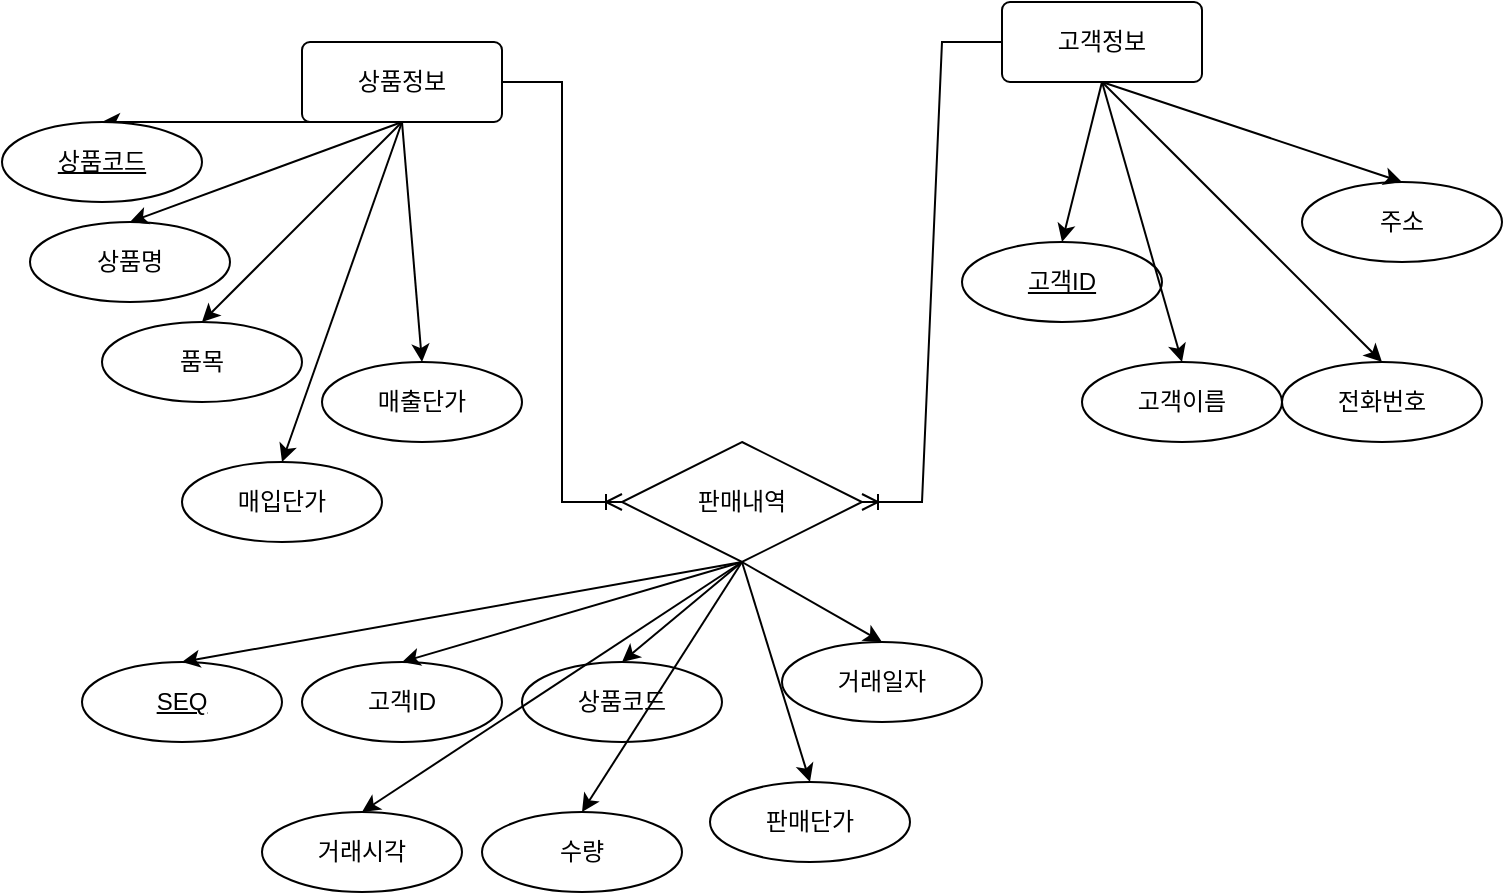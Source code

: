 <mxfile version="21.3.4" type="device">
  <diagram name="Page-1" id="UjbB3RzqP3SQkbSUT_3j">
    <mxGraphModel dx="1434" dy="756" grid="1" gridSize="10" guides="1" tooltips="1" connect="1" arrows="1" fold="1" page="1" pageScale="1" pageWidth="827" pageHeight="1169" math="0" shadow="0">
      <root>
        <mxCell id="0" />
        <mxCell id="1" parent="0" />
        <mxCell id="_1MCTNBQ8G8owL4Rn4Wr-7" style="rounded=0;orthogonalLoop=1;jettySize=auto;html=1;entryX=0.5;entryY=0;entryDx=0;entryDy=0;exitX=0.5;exitY=1;exitDx=0;exitDy=0;" edge="1" parent="1" source="_1MCTNBQ8G8owL4Rn4Wr-1" target="_1MCTNBQ8G8owL4Rn4Wr-2">
          <mxGeometry relative="1" as="geometry" />
        </mxCell>
        <mxCell id="_1MCTNBQ8G8owL4Rn4Wr-1" value="상품정보" style="rounded=1;arcSize=10;whiteSpace=wrap;html=1;align=center;" vertex="1" parent="1">
          <mxGeometry x="160" y="180" width="100" height="40" as="geometry" />
        </mxCell>
        <mxCell id="_1MCTNBQ8G8owL4Rn4Wr-2" value="상품코드" style="ellipse;whiteSpace=wrap;html=1;align=center;fontStyle=4;" vertex="1" parent="1">
          <mxGeometry x="10" y="220" width="100" height="40" as="geometry" />
        </mxCell>
        <mxCell id="_1MCTNBQ8G8owL4Rn4Wr-3" value="상품명" style="ellipse;whiteSpace=wrap;html=1;align=center;" vertex="1" parent="1">
          <mxGeometry x="24" y="270" width="100" height="40" as="geometry" />
        </mxCell>
        <mxCell id="_1MCTNBQ8G8owL4Rn4Wr-4" value="품목" style="ellipse;whiteSpace=wrap;html=1;align=center;" vertex="1" parent="1">
          <mxGeometry x="60" y="320" width="100" height="40" as="geometry" />
        </mxCell>
        <mxCell id="_1MCTNBQ8G8owL4Rn4Wr-5" value="매입단가" style="ellipse;whiteSpace=wrap;html=1;align=center;" vertex="1" parent="1">
          <mxGeometry x="100" y="390" width="100" height="40" as="geometry" />
        </mxCell>
        <mxCell id="_1MCTNBQ8G8owL4Rn4Wr-6" value="매출단가" style="ellipse;whiteSpace=wrap;html=1;align=center;" vertex="1" parent="1">
          <mxGeometry x="170" y="340" width="100" height="40" as="geometry" />
        </mxCell>
        <mxCell id="_1MCTNBQ8G8owL4Rn4Wr-8" style="rounded=0;orthogonalLoop=1;jettySize=auto;html=1;entryX=0.5;entryY=0;entryDx=0;entryDy=0;exitX=0.5;exitY=1;exitDx=0;exitDy=0;" edge="1" parent="1" source="_1MCTNBQ8G8owL4Rn4Wr-1" target="_1MCTNBQ8G8owL4Rn4Wr-3">
          <mxGeometry relative="1" as="geometry">
            <mxPoint x="290" y="80" as="sourcePoint" />
            <mxPoint x="70" y="160" as="targetPoint" />
          </mxGeometry>
        </mxCell>
        <mxCell id="_1MCTNBQ8G8owL4Rn4Wr-9" style="rounded=0;orthogonalLoop=1;jettySize=auto;html=1;entryX=0.5;entryY=0;entryDx=0;entryDy=0;exitX=0.5;exitY=1;exitDx=0;exitDy=0;" edge="1" parent="1" source="_1MCTNBQ8G8owL4Rn4Wr-1" target="_1MCTNBQ8G8owL4Rn4Wr-4">
          <mxGeometry relative="1" as="geometry">
            <mxPoint x="290" y="80" as="sourcePoint" />
            <mxPoint x="180" y="160" as="targetPoint" />
          </mxGeometry>
        </mxCell>
        <mxCell id="_1MCTNBQ8G8owL4Rn4Wr-10" style="rounded=0;orthogonalLoop=1;jettySize=auto;html=1;entryX=0.5;entryY=0;entryDx=0;entryDy=0;exitX=0.5;exitY=1;exitDx=0;exitDy=0;" edge="1" parent="1" source="_1MCTNBQ8G8owL4Rn4Wr-1" target="_1MCTNBQ8G8owL4Rn4Wr-5">
          <mxGeometry relative="1" as="geometry">
            <mxPoint x="330" y="100" as="sourcePoint" />
            <mxPoint x="290" y="160" as="targetPoint" />
          </mxGeometry>
        </mxCell>
        <mxCell id="_1MCTNBQ8G8owL4Rn4Wr-11" style="rounded=0;orthogonalLoop=1;jettySize=auto;html=1;entryX=0.5;entryY=0;entryDx=0;entryDy=0;exitX=0.5;exitY=1;exitDx=0;exitDy=0;" edge="1" parent="1" source="_1MCTNBQ8G8owL4Rn4Wr-1" target="_1MCTNBQ8G8owL4Rn4Wr-6">
          <mxGeometry relative="1" as="geometry">
            <mxPoint x="290" y="80" as="sourcePoint" />
            <mxPoint x="400" y="160" as="targetPoint" />
          </mxGeometry>
        </mxCell>
        <mxCell id="_1MCTNBQ8G8owL4Rn4Wr-12" value="고객정보" style="rounded=1;arcSize=10;whiteSpace=wrap;html=1;align=center;" vertex="1" parent="1">
          <mxGeometry x="510" y="160" width="100" height="40" as="geometry" />
        </mxCell>
        <mxCell id="_1MCTNBQ8G8owL4Rn4Wr-13" value="고객ID" style="ellipse;whiteSpace=wrap;html=1;align=center;fontStyle=4;" vertex="1" parent="1">
          <mxGeometry x="490" y="280" width="100" height="40" as="geometry" />
        </mxCell>
        <mxCell id="_1MCTNBQ8G8owL4Rn4Wr-14" value="고객이름" style="ellipse;whiteSpace=wrap;html=1;align=center;" vertex="1" parent="1">
          <mxGeometry x="550" y="340" width="100" height="40" as="geometry" />
        </mxCell>
        <mxCell id="_1MCTNBQ8G8owL4Rn4Wr-15" value="전화번호" style="ellipse;whiteSpace=wrap;html=1;align=center;" vertex="1" parent="1">
          <mxGeometry x="650" y="340" width="100" height="40" as="geometry" />
        </mxCell>
        <mxCell id="_1MCTNBQ8G8owL4Rn4Wr-16" value="주소" style="ellipse;whiteSpace=wrap;html=1;align=center;" vertex="1" parent="1">
          <mxGeometry x="660" y="250" width="100" height="40" as="geometry" />
        </mxCell>
        <mxCell id="_1MCTNBQ8G8owL4Rn4Wr-17" style="rounded=0;orthogonalLoop=1;jettySize=auto;html=1;entryX=0.5;entryY=0;entryDx=0;entryDy=0;exitX=0.5;exitY=1;exitDx=0;exitDy=0;" edge="1" parent="1" source="_1MCTNBQ8G8owL4Rn4Wr-12" target="_1MCTNBQ8G8owL4Rn4Wr-13">
          <mxGeometry relative="1" as="geometry">
            <mxPoint x="1020" y="390" as="sourcePoint" />
            <mxPoint x="800" y="450" as="targetPoint" />
          </mxGeometry>
        </mxCell>
        <mxCell id="_1MCTNBQ8G8owL4Rn4Wr-18" style="rounded=0;orthogonalLoop=1;jettySize=auto;html=1;entryX=0.5;entryY=0;entryDx=0;entryDy=0;exitX=0.5;exitY=1;exitDx=0;exitDy=0;" edge="1" parent="1" source="_1MCTNBQ8G8owL4Rn4Wr-12" target="_1MCTNBQ8G8owL4Rn4Wr-14">
          <mxGeometry relative="1" as="geometry">
            <mxPoint x="1000" y="460" as="sourcePoint" />
            <mxPoint x="830" y="505" as="targetPoint" />
          </mxGeometry>
        </mxCell>
        <mxCell id="_1MCTNBQ8G8owL4Rn4Wr-19" style="rounded=0;orthogonalLoop=1;jettySize=auto;html=1;entryX=0.5;entryY=0;entryDx=0;entryDy=0;exitX=0.5;exitY=1;exitDx=0;exitDy=0;" edge="1" parent="1" source="_1MCTNBQ8G8owL4Rn4Wr-12" target="_1MCTNBQ8G8owL4Rn4Wr-15">
          <mxGeometry relative="1" as="geometry">
            <mxPoint x="1000" y="460" as="sourcePoint" />
            <mxPoint x="940" y="505" as="targetPoint" />
          </mxGeometry>
        </mxCell>
        <mxCell id="_1MCTNBQ8G8owL4Rn4Wr-20" style="rounded=0;orthogonalLoop=1;jettySize=auto;html=1;entryX=0.5;entryY=0;entryDx=0;entryDy=0;exitX=0.5;exitY=1;exitDx=0;exitDy=0;" edge="1" parent="1" source="_1MCTNBQ8G8owL4Rn4Wr-12" target="_1MCTNBQ8G8owL4Rn4Wr-16">
          <mxGeometry relative="1" as="geometry">
            <mxPoint x="1000" y="460" as="sourcePoint" />
            <mxPoint x="1050" y="505" as="targetPoint" />
          </mxGeometry>
        </mxCell>
        <mxCell id="_1MCTNBQ8G8owL4Rn4Wr-21" value="판매내역" style="shape=rhombus;perimeter=rhombusPerimeter;whiteSpace=wrap;html=1;align=center;" vertex="1" parent="1">
          <mxGeometry x="320" y="380" width="120" height="60" as="geometry" />
        </mxCell>
        <mxCell id="_1MCTNBQ8G8owL4Rn4Wr-22" value="" style="edgeStyle=entityRelationEdgeStyle;fontSize=12;html=1;endArrow=ERoneToMany;rounded=0;exitX=1;exitY=0.5;exitDx=0;exitDy=0;entryX=0;entryY=0.5;entryDx=0;entryDy=0;" edge="1" parent="1" source="_1MCTNBQ8G8owL4Rn4Wr-1" target="_1MCTNBQ8G8owL4Rn4Wr-21">
          <mxGeometry width="100" height="100" relative="1" as="geometry">
            <mxPoint x="360" y="440" as="sourcePoint" />
            <mxPoint x="100" y="300" as="targetPoint" />
          </mxGeometry>
        </mxCell>
        <mxCell id="_1MCTNBQ8G8owL4Rn4Wr-23" value="" style="edgeStyle=entityRelationEdgeStyle;fontSize=12;html=1;endArrow=ERoneToMany;rounded=0;exitX=0;exitY=0.5;exitDx=0;exitDy=0;entryX=1;entryY=0.5;entryDx=0;entryDy=0;" edge="1" parent="1" source="_1MCTNBQ8G8owL4Rn4Wr-12" target="_1MCTNBQ8G8owL4Rn4Wr-21">
          <mxGeometry width="100" height="100" relative="1" as="geometry">
            <mxPoint x="360" y="440" as="sourcePoint" />
            <mxPoint x="460" y="340" as="targetPoint" />
          </mxGeometry>
        </mxCell>
        <mxCell id="_1MCTNBQ8G8owL4Rn4Wr-24" value="SEQ" style="ellipse;whiteSpace=wrap;html=1;align=center;fontStyle=4;" vertex="1" parent="1">
          <mxGeometry x="50" y="490" width="100" height="40" as="geometry" />
        </mxCell>
        <mxCell id="_1MCTNBQ8G8owL4Rn4Wr-25" value="거래일자" style="ellipse;whiteSpace=wrap;html=1;align=center;" vertex="1" parent="1">
          <mxGeometry x="400" y="480" width="100" height="40" as="geometry" />
        </mxCell>
        <mxCell id="_1MCTNBQ8G8owL4Rn4Wr-26" value="거래시각" style="ellipse;whiteSpace=wrap;html=1;align=center;" vertex="1" parent="1">
          <mxGeometry x="140" y="565" width="100" height="40" as="geometry" />
        </mxCell>
        <mxCell id="_1MCTNBQ8G8owL4Rn4Wr-27" value="고객ID" style="ellipse;whiteSpace=wrap;html=1;align=center;" vertex="1" parent="1">
          <mxGeometry x="160" y="490" width="100" height="40" as="geometry" />
        </mxCell>
        <mxCell id="_1MCTNBQ8G8owL4Rn4Wr-28" value="상품코드" style="ellipse;whiteSpace=wrap;html=1;align=center;" vertex="1" parent="1">
          <mxGeometry x="270" y="490" width="100" height="40" as="geometry" />
        </mxCell>
        <mxCell id="_1MCTNBQ8G8owL4Rn4Wr-29" value="수량" style="ellipse;whiteSpace=wrap;html=1;align=center;" vertex="1" parent="1">
          <mxGeometry x="250" y="565" width="100" height="40" as="geometry" />
        </mxCell>
        <mxCell id="_1MCTNBQ8G8owL4Rn4Wr-30" value="판매단가" style="ellipse;whiteSpace=wrap;html=1;align=center;" vertex="1" parent="1">
          <mxGeometry x="364" y="550" width="100" height="40" as="geometry" />
        </mxCell>
        <mxCell id="_1MCTNBQ8G8owL4Rn4Wr-31" style="rounded=0;orthogonalLoop=1;jettySize=auto;html=1;entryX=0.5;entryY=0;entryDx=0;entryDy=0;exitX=0.5;exitY=1;exitDx=0;exitDy=0;" edge="1" parent="1" source="_1MCTNBQ8G8owL4Rn4Wr-21" target="_1MCTNBQ8G8owL4Rn4Wr-24">
          <mxGeometry relative="1" as="geometry">
            <mxPoint x="370" y="330" as="sourcePoint" />
            <mxPoint x="200" y="375" as="targetPoint" />
          </mxGeometry>
        </mxCell>
        <mxCell id="_1MCTNBQ8G8owL4Rn4Wr-32" style="rounded=0;orthogonalLoop=1;jettySize=auto;html=1;entryX=0.5;entryY=0;entryDx=0;entryDy=0;exitX=0.5;exitY=1;exitDx=0;exitDy=0;" edge="1" parent="1" source="_1MCTNBQ8G8owL4Rn4Wr-21" target="_1MCTNBQ8G8owL4Rn4Wr-27">
          <mxGeometry relative="1" as="geometry">
            <mxPoint x="410" y="330" as="sourcePoint" />
            <mxPoint x="80" y="420" as="targetPoint" />
          </mxGeometry>
        </mxCell>
        <mxCell id="_1MCTNBQ8G8owL4Rn4Wr-33" style="rounded=0;orthogonalLoop=1;jettySize=auto;html=1;entryX=0.5;entryY=0;entryDx=0;entryDy=0;exitX=0.5;exitY=1;exitDx=0;exitDy=0;" edge="1" parent="1" source="_1MCTNBQ8G8owL4Rn4Wr-21" target="_1MCTNBQ8G8owL4Rn4Wr-28">
          <mxGeometry relative="1" as="geometry">
            <mxPoint x="410" y="330" as="sourcePoint" />
            <mxPoint x="190" y="420" as="targetPoint" />
          </mxGeometry>
        </mxCell>
        <mxCell id="_1MCTNBQ8G8owL4Rn4Wr-34" style="rounded=0;orthogonalLoop=1;jettySize=auto;html=1;entryX=0.5;entryY=0;entryDx=0;entryDy=0;exitX=0.5;exitY=1;exitDx=0;exitDy=0;" edge="1" parent="1" source="_1MCTNBQ8G8owL4Rn4Wr-21" target="_1MCTNBQ8G8owL4Rn4Wr-25">
          <mxGeometry relative="1" as="geometry">
            <mxPoint x="400" y="320" as="sourcePoint" />
            <mxPoint x="300" y="420" as="targetPoint" />
          </mxGeometry>
        </mxCell>
        <mxCell id="_1MCTNBQ8G8owL4Rn4Wr-35" style="rounded=0;orthogonalLoop=1;jettySize=auto;html=1;entryX=0.5;entryY=0;entryDx=0;entryDy=0;exitX=0.5;exitY=1;exitDx=0;exitDy=0;" edge="1" parent="1" source="_1MCTNBQ8G8owL4Rn4Wr-21" target="_1MCTNBQ8G8owL4Rn4Wr-26">
          <mxGeometry relative="1" as="geometry">
            <mxPoint x="410" y="330" as="sourcePoint" />
            <mxPoint x="410" y="420" as="targetPoint" />
          </mxGeometry>
        </mxCell>
        <mxCell id="_1MCTNBQ8G8owL4Rn4Wr-36" style="rounded=0;orthogonalLoop=1;jettySize=auto;html=1;entryX=0.5;entryY=0;entryDx=0;entryDy=0;exitX=0.5;exitY=1;exitDx=0;exitDy=0;" edge="1" parent="1" source="_1MCTNBQ8G8owL4Rn4Wr-21" target="_1MCTNBQ8G8owL4Rn4Wr-29">
          <mxGeometry relative="1" as="geometry">
            <mxPoint x="410" y="330" as="sourcePoint" />
            <mxPoint x="520" y="420" as="targetPoint" />
          </mxGeometry>
        </mxCell>
        <mxCell id="_1MCTNBQ8G8owL4Rn4Wr-37" style="rounded=0;orthogonalLoop=1;jettySize=auto;html=1;entryX=0.5;entryY=0;entryDx=0;entryDy=0;exitX=0.5;exitY=1;exitDx=0;exitDy=0;" edge="1" parent="1" source="_1MCTNBQ8G8owL4Rn4Wr-21" target="_1MCTNBQ8G8owL4Rn4Wr-30">
          <mxGeometry relative="1" as="geometry">
            <mxPoint x="360" y="370" as="sourcePoint" />
            <mxPoint x="630" y="420" as="targetPoint" />
          </mxGeometry>
        </mxCell>
      </root>
    </mxGraphModel>
  </diagram>
</mxfile>
